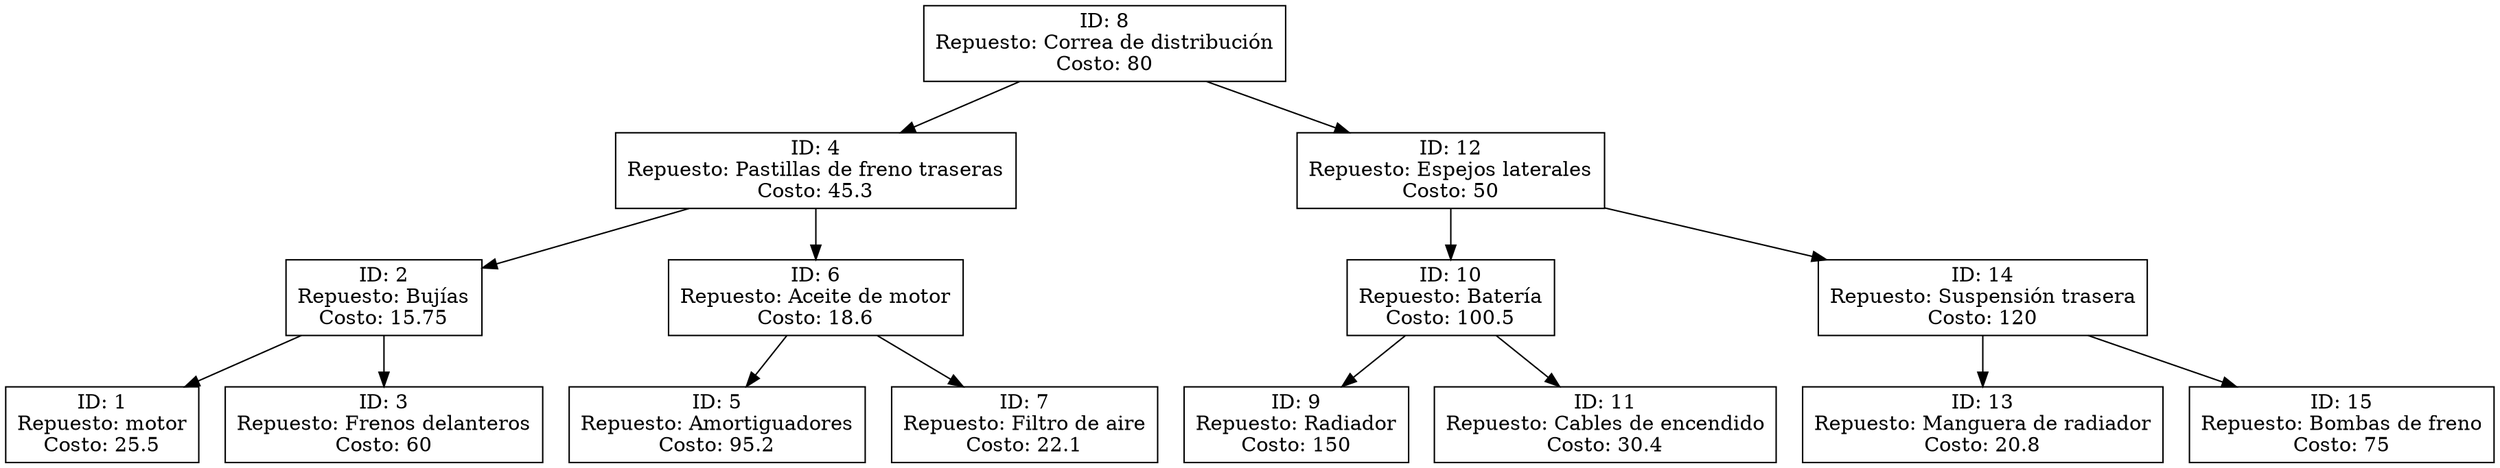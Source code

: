 digraph ArbolAVL {
  rankdir=TB;
  8 [label="ID: 8\nRepuesto: Correa de distribución\nCosto: 80" shape=box];
  8 -> 4;
  4 [label="ID: 4\nRepuesto: Pastillas de freno traseras\nCosto: 45.3" shape=box];
  4 -> 2;
  2 [label="ID: 2\nRepuesto: Bujías\nCosto: 15.75" shape=box];
  2 -> 1;
  1 [label="ID: 1\nRepuesto: motor\nCosto: 25.5" shape=box];
  2 -> 3;
  3 [label="ID: 3\nRepuesto: Frenos delanteros\nCosto: 60" shape=box];
  4 -> 6;
  6 [label="ID: 6\nRepuesto: Aceite de motor\nCosto: 18.6" shape=box];
  6 -> 5;
  5 [label="ID: 5\nRepuesto: Amortiguadores\nCosto: 95.2" shape=box];
  6 -> 7;
  7 [label="ID: 7\nRepuesto: Filtro de aire\nCosto: 22.1" shape=box];
  8 -> 12;
  12 [label="ID: 12\nRepuesto: Espejos laterales\nCosto: 50" shape=box];
  12 -> 10;
  10 [label="ID: 10\nRepuesto: Batería\nCosto: 100.5" shape=box];
  10 -> 9;
  9 [label="ID: 9\nRepuesto: Radiador\nCosto: 150" shape=box];
  10 -> 11;
  11 [label="ID: 11\nRepuesto: Cables de encendido\nCosto: 30.4" shape=box];
  12 -> 14;
  14 [label="ID: 14\nRepuesto: Suspensión trasera\nCosto: 120" shape=box];
  14 -> 13;
  13 [label="ID: 13\nRepuesto: Manguera de radiador\nCosto: 20.8" shape=box];
  14 -> 15;
  15 [label="ID: 15\nRepuesto: Bombas de freno\nCosto: 75" shape=box];
}
